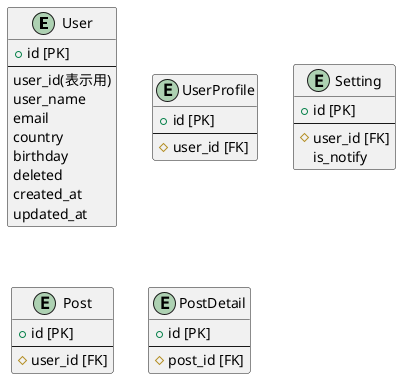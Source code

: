 @startuml

entity User {
    + id [PK]
    ---
    user_id(表示用)
    user_name
    email
    country
    birthday
    deleted
    created_at
    updated_at
}

entity UserProfile {
    + id [PK]
    ---
    # user_id [FK]
}

entity Setting {
    + id [PK]
    ---
    # user_id [FK]
    is_notify
}

entity Post {
    + id [PK]
    ---
    # user_id [FK]
}

entity PostDetail {
    + id [PK]
    ---
    # post_id [FK]
}



@enduml